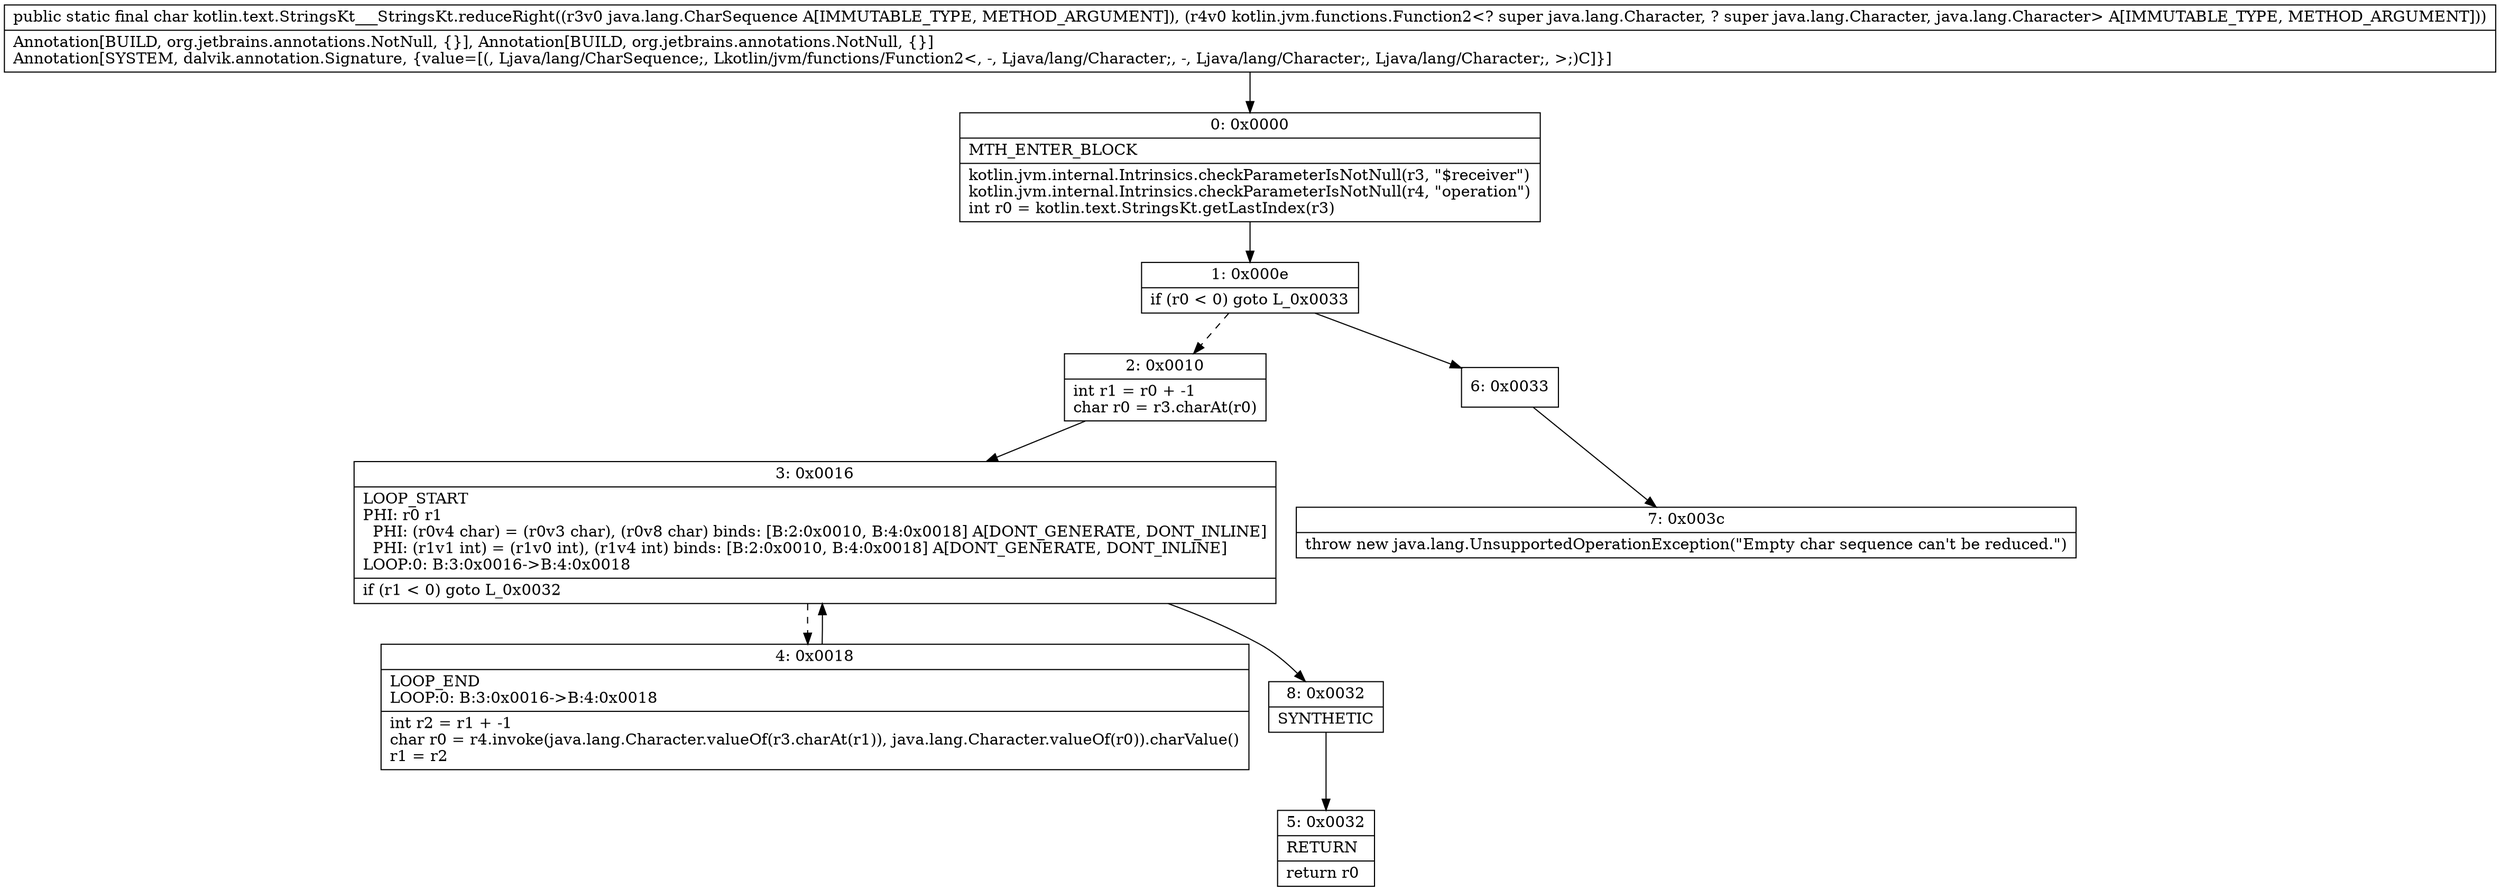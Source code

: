 digraph "CFG forkotlin.text.StringsKt___StringsKt.reduceRight(Ljava\/lang\/CharSequence;Lkotlin\/jvm\/functions\/Function2;)C" {
Node_0 [shape=record,label="{0\:\ 0x0000|MTH_ENTER_BLOCK\l|kotlin.jvm.internal.Intrinsics.checkParameterIsNotNull(r3, \"$receiver\")\lkotlin.jvm.internal.Intrinsics.checkParameterIsNotNull(r4, \"operation\")\lint r0 = kotlin.text.StringsKt.getLastIndex(r3)\l}"];
Node_1 [shape=record,label="{1\:\ 0x000e|if (r0 \< 0) goto L_0x0033\l}"];
Node_2 [shape=record,label="{2\:\ 0x0010|int r1 = r0 + \-1\lchar r0 = r3.charAt(r0)\l}"];
Node_3 [shape=record,label="{3\:\ 0x0016|LOOP_START\lPHI: r0 r1 \l  PHI: (r0v4 char) = (r0v3 char), (r0v8 char) binds: [B:2:0x0010, B:4:0x0018] A[DONT_GENERATE, DONT_INLINE]\l  PHI: (r1v1 int) = (r1v0 int), (r1v4 int) binds: [B:2:0x0010, B:4:0x0018] A[DONT_GENERATE, DONT_INLINE]\lLOOP:0: B:3:0x0016\-\>B:4:0x0018\l|if (r1 \< 0) goto L_0x0032\l}"];
Node_4 [shape=record,label="{4\:\ 0x0018|LOOP_END\lLOOP:0: B:3:0x0016\-\>B:4:0x0018\l|int r2 = r1 + \-1\lchar r0 = r4.invoke(java.lang.Character.valueOf(r3.charAt(r1)), java.lang.Character.valueOf(r0)).charValue()\lr1 = r2\l}"];
Node_5 [shape=record,label="{5\:\ 0x0032|RETURN\l|return r0\l}"];
Node_6 [shape=record,label="{6\:\ 0x0033}"];
Node_7 [shape=record,label="{7\:\ 0x003c|throw new java.lang.UnsupportedOperationException(\"Empty char sequence can't be reduced.\")\l}"];
Node_8 [shape=record,label="{8\:\ 0x0032|SYNTHETIC\l}"];
MethodNode[shape=record,label="{public static final char kotlin.text.StringsKt___StringsKt.reduceRight((r3v0 java.lang.CharSequence A[IMMUTABLE_TYPE, METHOD_ARGUMENT]), (r4v0 kotlin.jvm.functions.Function2\<? super java.lang.Character, ? super java.lang.Character, java.lang.Character\> A[IMMUTABLE_TYPE, METHOD_ARGUMENT]))  | Annotation[BUILD, org.jetbrains.annotations.NotNull, \{\}], Annotation[BUILD, org.jetbrains.annotations.NotNull, \{\}]\lAnnotation[SYSTEM, dalvik.annotation.Signature, \{value=[(, Ljava\/lang\/CharSequence;, Lkotlin\/jvm\/functions\/Function2\<, \-, Ljava\/lang\/Character;, \-, Ljava\/lang\/Character;, Ljava\/lang\/Character;, \>;)C]\}]\l}"];
MethodNode -> Node_0;
Node_0 -> Node_1;
Node_1 -> Node_2[style=dashed];
Node_1 -> Node_6;
Node_2 -> Node_3;
Node_3 -> Node_4[style=dashed];
Node_3 -> Node_8;
Node_4 -> Node_3;
Node_6 -> Node_7;
Node_8 -> Node_5;
}

